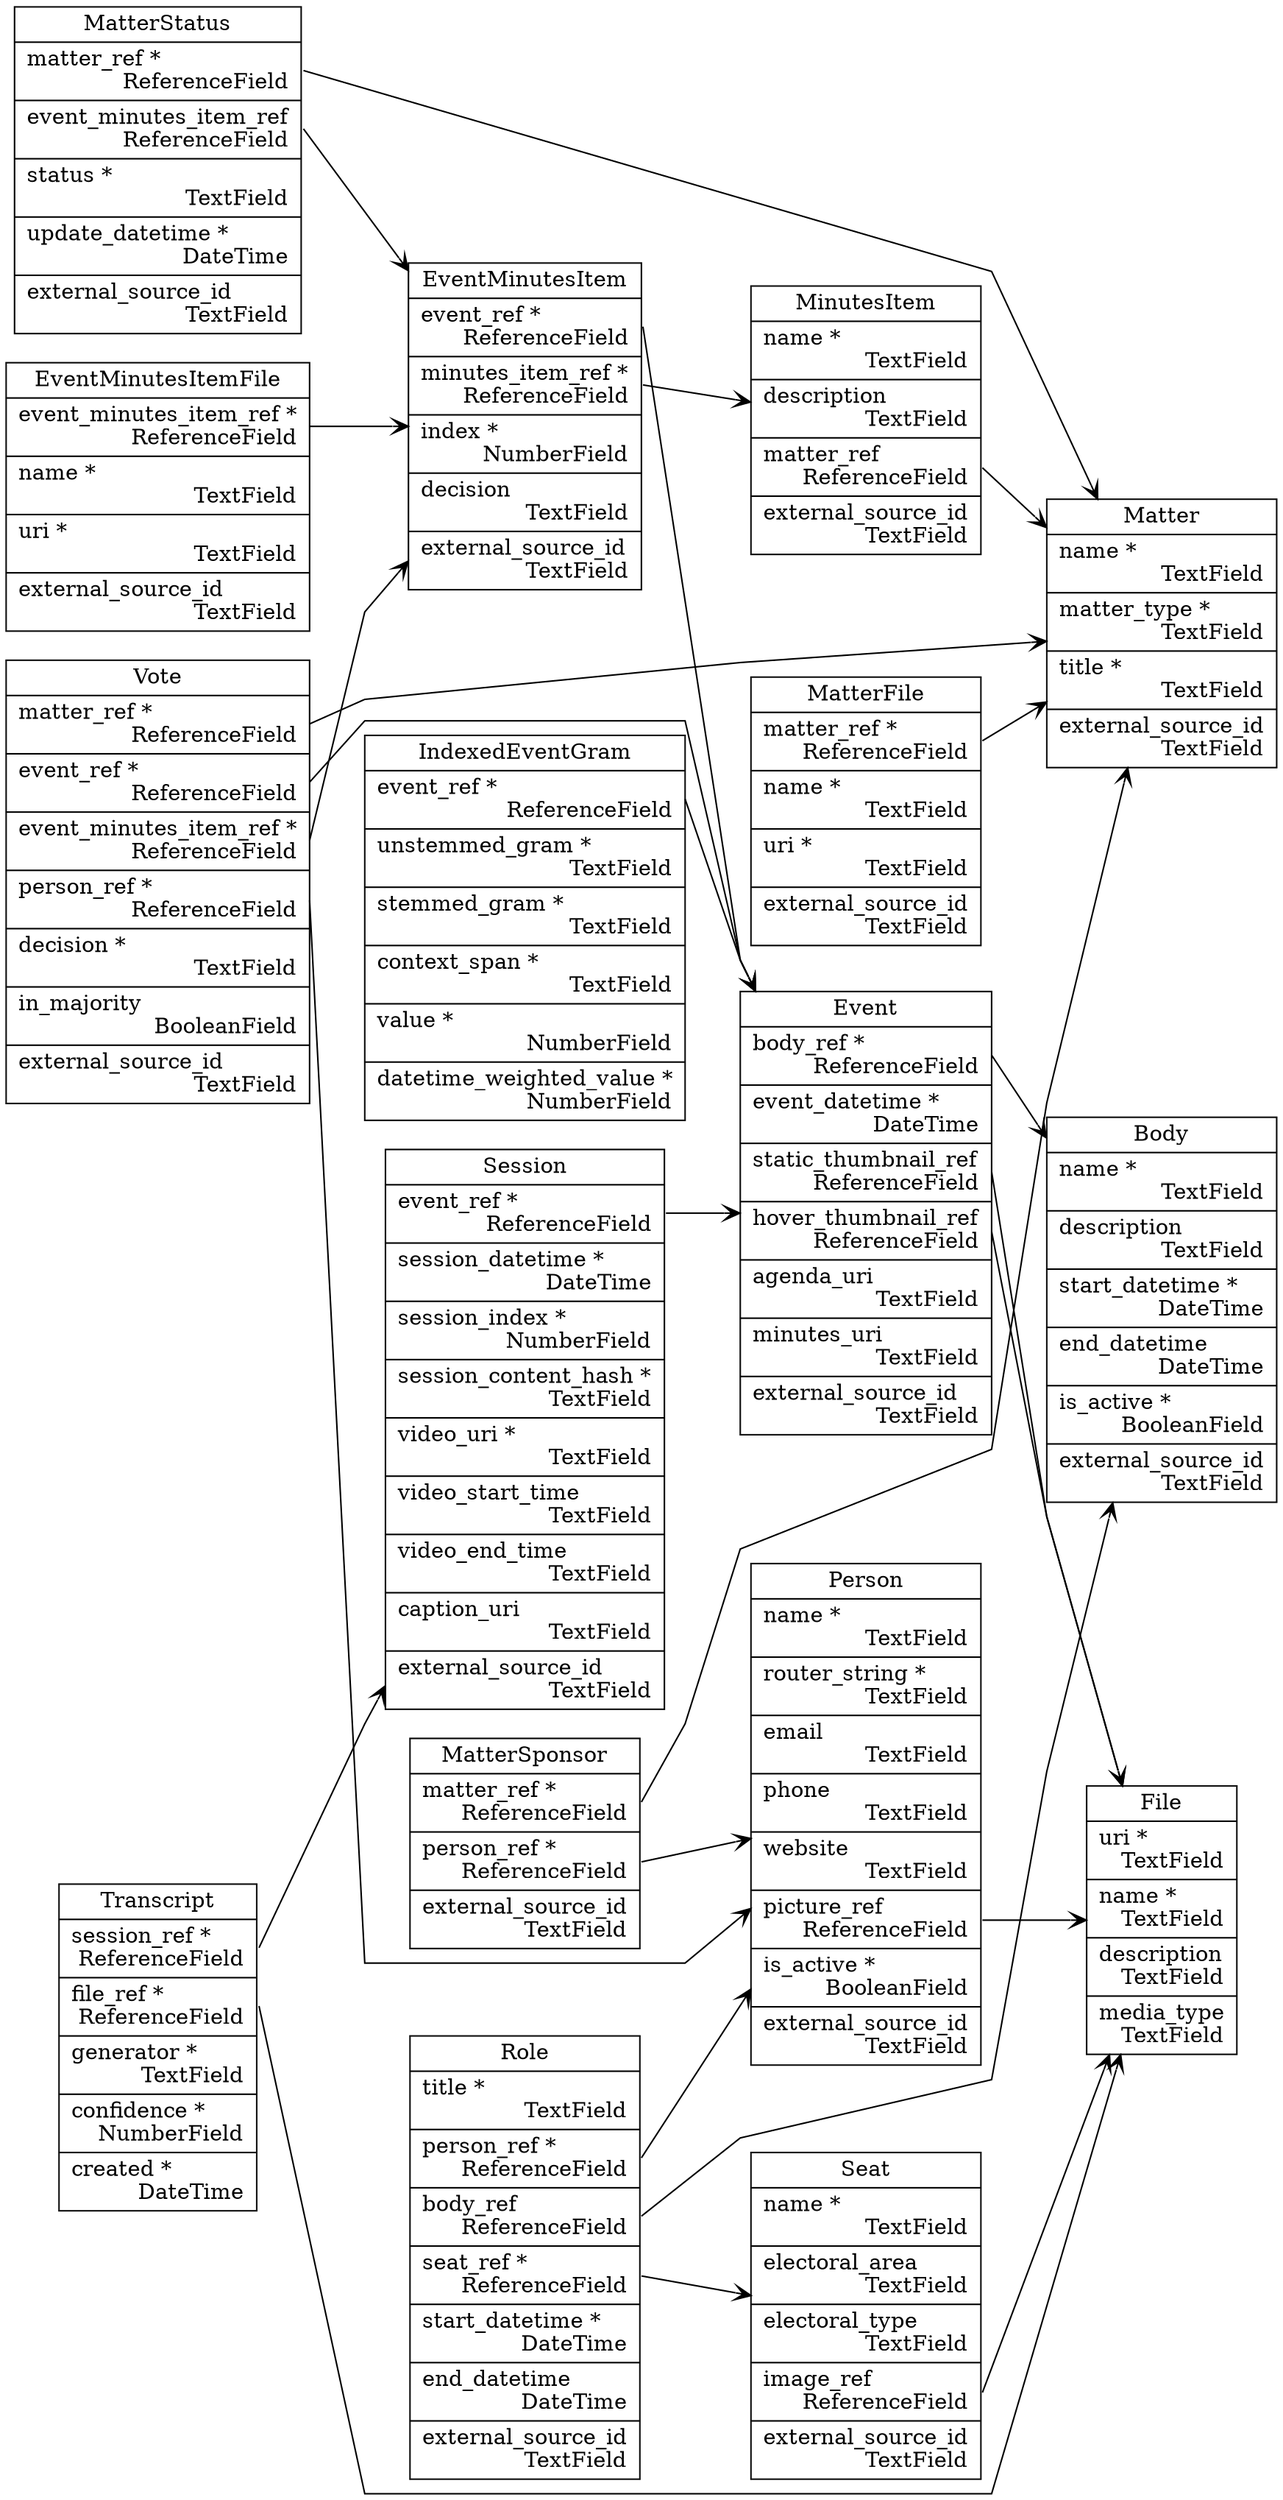 // CDP Database Diagram
digraph {
	graph [bgcolor=transparent rankdir=LR splines=compound]
	node [fillcolor=white shape=record style=filled]
	edge [arrowhead=vee]
	Body [label="Body | name *\l  TextField\r|description\l  TextField\r|start_datetime *\l  DateTime\r|end_datetime\l  DateTime\r|is_active *\l  BooleanField\r|external_source_id\l  TextField\r"]
	Event [label="Event | <body_ref> body_ref *\l  ReferenceField\r|event_datetime *\l  DateTime\r|<static_thumbnail_ref> static_thumbnail_ref\l  ReferenceField\r|<hover_thumbnail_ref> hover_thumbnail_ref\l  ReferenceField\r|agenda_uri\l  TextField\r|minutes_uri\l  TextField\r|external_source_id\l  TextField\r"]
	EventMinutesItem [label="EventMinutesItem | <event_ref> event_ref *\l  ReferenceField\r|<minutes_item_ref> minutes_item_ref *\l  ReferenceField\r|index *\l  NumberField\r|decision\l  TextField\r|external_source_id\l  TextField\r"]
	EventMinutesItemFile [label="EventMinutesItemFile | <event_minutes_item_ref> event_minutes_item_ref *\l  ReferenceField\r|name *\l  TextField\r|uri *\l  TextField\r|external_source_id\l  TextField\r"]
	File [label="File | uri *\l  TextField\r|name *\l  TextField\r|description\l  TextField\r|media_type\l  TextField\r"]
	IndexedEventGram [label="IndexedEventGram | <event_ref> event_ref *\l  ReferenceField\r|unstemmed_gram *\l  TextField\r|stemmed_gram *\l  TextField\r|context_span *\l  TextField\r|value *\l  NumberField\r|datetime_weighted_value *\l  NumberField\r"]
	Matter [label="Matter | name *\l  TextField\r|matter_type *\l  TextField\r|title *\l  TextField\r|external_source_id\l  TextField\r"]
	MatterFile [label="MatterFile | <matter_ref> matter_ref *\l  ReferenceField\r|name *\l  TextField\r|uri *\l  TextField\r|external_source_id\l  TextField\r"]
	MatterSponsor [label="MatterSponsor | <matter_ref> matter_ref *\l  ReferenceField\r|<person_ref> person_ref *\l  ReferenceField\r|external_source_id\l  TextField\r"]
	MatterStatus [label="MatterStatus | <matter_ref> matter_ref *\l  ReferenceField\r|<event_minutes_item_ref> event_minutes_item_ref\l  ReferenceField\r|status *\l  TextField\r|update_datetime *\l  DateTime\r|external_source_id\l  TextField\r"]
	MinutesItem [label="MinutesItem | name *\l  TextField\r|description\l  TextField\r|<matter_ref> matter_ref\l  ReferenceField\r|external_source_id\l  TextField\r"]
	Person [label="Person | name *\l  TextField\r|router_string *\l  TextField\r|email\l  TextField\r|phone\l  TextField\r|website\l  TextField\r|<picture_ref> picture_ref\l  ReferenceField\r|is_active *\l  BooleanField\r|external_source_id\l  TextField\r"]
	Role [label="Role | title *\l  TextField\r|<person_ref> person_ref *\l  ReferenceField\r|<body_ref> body_ref\l  ReferenceField\r|<seat_ref> seat_ref *\l  ReferenceField\r|start_datetime *\l  DateTime\r|end_datetime\l  DateTime\r|external_source_id\l  TextField\r"]
	Seat [label="Seat | name *\l  TextField\r|electoral_area\l  TextField\r|electoral_type\l  TextField\r|<image_ref> image_ref\l  ReferenceField\r|external_source_id\l  TextField\r"]
	Session [label="Session | <event_ref> event_ref *\l  ReferenceField\r|session_datetime *\l  DateTime\r|session_index *\l  NumberField\r|session_content_hash *\l  TextField\r|video_uri *\l  TextField\r|video_start_time\l  TextField\r|video_end_time\l  TextField\r|caption_uri\l  TextField\r|external_source_id\l  TextField\r"]
	Transcript [label="Transcript | <session_ref> session_ref *\l  ReferenceField\r|<file_ref> file_ref *\l  ReferenceField\r|generator *\l  TextField\r|confidence *\l  NumberField\r|created *\l  DateTime\r"]
	Vote [label="Vote | <matter_ref> matter_ref *\l  ReferenceField\r|<event_ref> event_ref *\l  ReferenceField\r|<event_minutes_item_ref> event_minutes_item_ref *\l  ReferenceField\r|<person_ref> person_ref *\l  ReferenceField\r|decision *\l  TextField\r|in_majority\l  BooleanField\r|external_source_id\l  TextField\r"]
	Event:body_ref -> Body
	Event:static_thumbnail_ref -> File
	Event:hover_thumbnail_ref -> File
	EventMinutesItem:event_ref -> Event
	EventMinutesItem:minutes_item_ref -> MinutesItem
	EventMinutesItemFile:event_minutes_item_ref -> EventMinutesItem
	IndexedEventGram:event_ref -> Event
	MatterFile:matter_ref -> Matter
	MatterSponsor:matter_ref -> Matter
	MatterSponsor:person_ref -> Person
	MatterStatus:matter_ref -> Matter
	MatterStatus:event_minutes_item_ref -> EventMinutesItem
	MinutesItem:matter_ref -> Matter
	Person:picture_ref -> File
	Role:person_ref -> Person
	Role:body_ref -> Body
	Role:seat_ref -> Seat
	Seat:image_ref -> File
	Session:event_ref -> Event
	Transcript:session_ref -> Session
	Transcript:file_ref -> File
	Vote:matter_ref -> Matter
	Vote:event_ref -> Event
	Vote:event_minutes_item_ref -> EventMinutesItem
	Vote:person_ref -> Person
}
